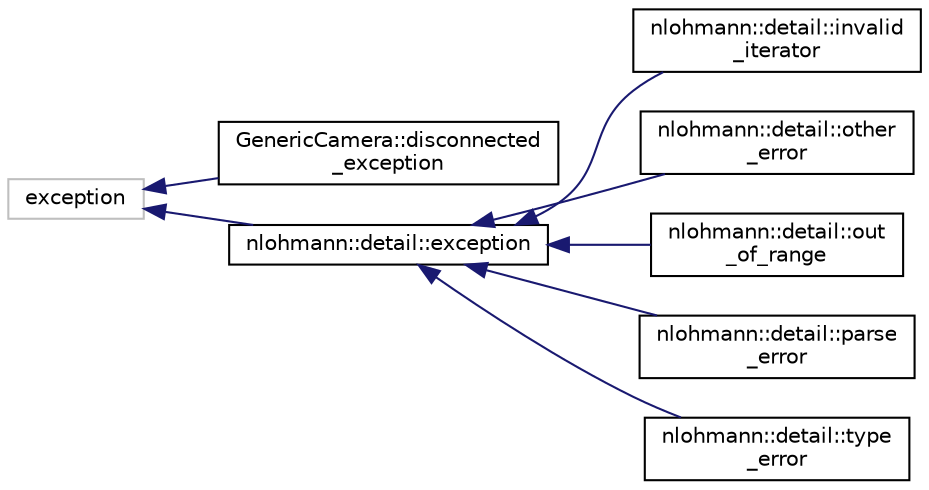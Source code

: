 digraph "Graphical Class Hierarchy"
{
 // INTERACTIVE_SVG=YES
 // LATEX_PDF_SIZE
  edge [fontname="Helvetica",fontsize="10",labelfontname="Helvetica",labelfontsize="10"];
  node [fontname="Helvetica",fontsize="10",shape=record];
  rankdir="LR";
  Node129 [label="exception",height=0.2,width=0.4,color="grey75", fillcolor="white", style="filled",tooltip=" "];
  Node129 -> Node0 [dir="back",color="midnightblue",fontsize="10",style="solid",fontname="Helvetica"];
  Node0 [label="GenericCamera::disconnected\l_exception",height=0.2,width=0.4,color="black", fillcolor="white", style="filled",URL="$class_generic_camera_1_1disconnected__exception.html",tooltip="Exception if device is is disconnected Exception specificly for device disconnection,..."];
  Node129 -> Node131 [dir="back",color="midnightblue",fontsize="10",style="solid",fontname="Helvetica"];
  Node131 [label="nlohmann::detail::exception",height=0.2,width=0.4,color="black", fillcolor="white", style="filled",URL="$classnlohmann_1_1detail_1_1exception.html",tooltip="general exception of the basic_json class"];
  Node131 -> Node132 [dir="back",color="midnightblue",fontsize="10",style="solid",fontname="Helvetica"];
  Node132 [label="nlohmann::detail::invalid\l_iterator",height=0.2,width=0.4,color="black", fillcolor="white", style="filled",URL="$classnlohmann_1_1detail_1_1invalid__iterator.html",tooltip="exception indicating errors with iterators"];
  Node131 -> Node133 [dir="back",color="midnightblue",fontsize="10",style="solid",fontname="Helvetica"];
  Node133 [label="nlohmann::detail::other\l_error",height=0.2,width=0.4,color="black", fillcolor="white", style="filled",URL="$classnlohmann_1_1detail_1_1other__error.html",tooltip="exception indicating other library errors"];
  Node131 -> Node134 [dir="back",color="midnightblue",fontsize="10",style="solid",fontname="Helvetica"];
  Node134 [label="nlohmann::detail::out\l_of_range",height=0.2,width=0.4,color="black", fillcolor="white", style="filled",URL="$classnlohmann_1_1detail_1_1out__of__range.html",tooltip="exception indicating access out of the defined range"];
  Node131 -> Node135 [dir="back",color="midnightblue",fontsize="10",style="solid",fontname="Helvetica"];
  Node135 [label="nlohmann::detail::parse\l_error",height=0.2,width=0.4,color="black", fillcolor="white", style="filled",URL="$classnlohmann_1_1detail_1_1parse__error.html",tooltip="exception indicating a parse error"];
  Node131 -> Node136 [dir="back",color="midnightblue",fontsize="10",style="solid",fontname="Helvetica"];
  Node136 [label="nlohmann::detail::type\l_error",height=0.2,width=0.4,color="black", fillcolor="white", style="filled",URL="$classnlohmann_1_1detail_1_1type__error.html",tooltip="exception indicating executing a member function with a wrong type"];
}
